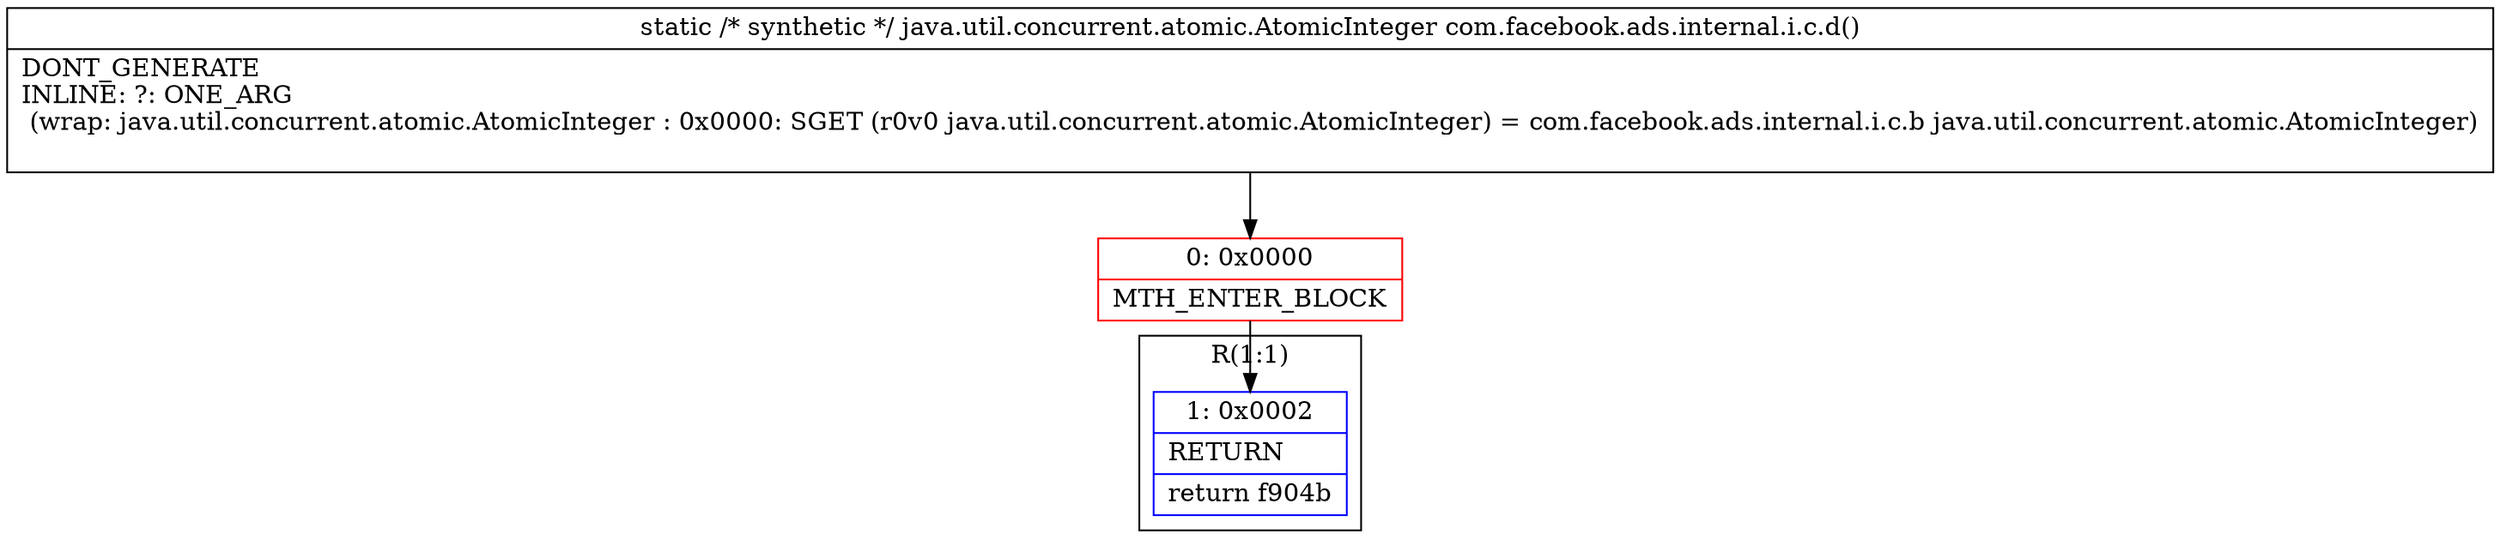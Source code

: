 digraph "CFG forcom.facebook.ads.internal.i.c.d()Ljava\/util\/concurrent\/atomic\/AtomicInteger;" {
subgraph cluster_Region_474116499 {
label = "R(1:1)";
node [shape=record,color=blue];
Node_1 [shape=record,label="{1\:\ 0x0002|RETURN\l|return f904b\l}"];
}
Node_0 [shape=record,color=red,label="{0\:\ 0x0000|MTH_ENTER_BLOCK\l}"];
MethodNode[shape=record,label="{static \/* synthetic *\/ java.util.concurrent.atomic.AtomicInteger com.facebook.ads.internal.i.c.d()  | DONT_GENERATE\lINLINE: ?: ONE_ARG  \l  (wrap: java.util.concurrent.atomic.AtomicInteger : 0x0000: SGET  (r0v0 java.util.concurrent.atomic.AtomicInteger) =  com.facebook.ads.internal.i.c.b java.util.concurrent.atomic.AtomicInteger)\l\l}"];
MethodNode -> Node_0;
Node_0 -> Node_1;
}

